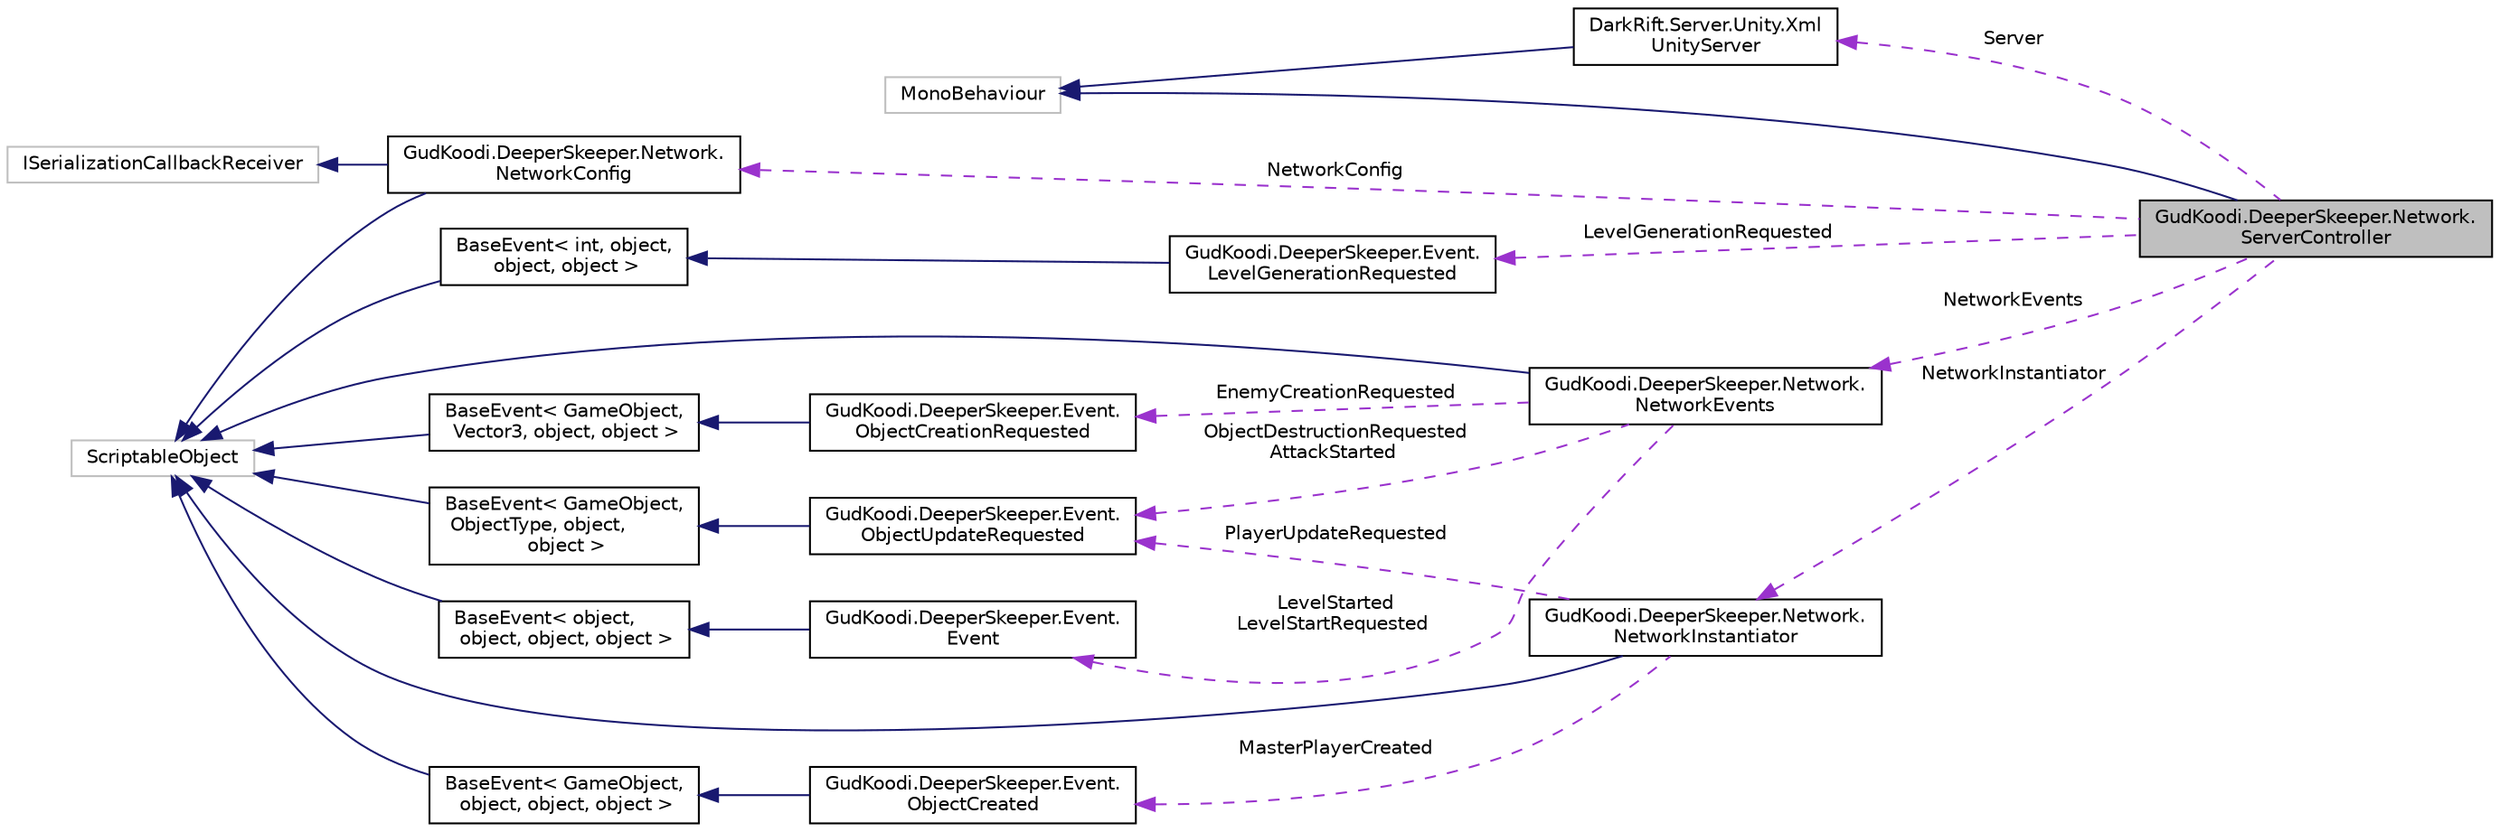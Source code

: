 digraph "GudKoodi.DeeperSkeeper.Network.ServerController"
{
 // LATEX_PDF_SIZE
  edge [fontname="Helvetica",fontsize="10",labelfontname="Helvetica",labelfontsize="10"];
  node [fontname="Helvetica",fontsize="10",shape=record];
  rankdir="LR";
  Node1 [label="GudKoodi.DeeperSkeeper.Network.\lServerController",height=0.2,width=0.4,color="black", fillcolor="grey75", style="filled", fontcolor="black",tooltip="Component that handles all communication between the server and all clients."];
  Node2 -> Node1 [dir="back",color="midnightblue",fontsize="10",style="solid",fontname="Helvetica"];
  Node2 [label="MonoBehaviour",height=0.2,width=0.4,color="grey75", fillcolor="white", style="filled",tooltip=" "];
  Node3 -> Node1 [dir="back",color="darkorchid3",fontsize="10",style="dashed",label=" NetworkConfig" ,fontname="Helvetica"];
  Node3 [label="GudKoodi.DeeperSkeeper.Network.\lNetworkConfig",height=0.2,width=0.4,color="black", fillcolor="white", style="filled",URL="$class_gud_koodi_1_1_deeper_skeeper_1_1_network_1_1_network_config.html",tooltip=" "];
  Node4 -> Node3 [dir="back",color="midnightblue",fontsize="10",style="solid",fontname="Helvetica"];
  Node4 [label="ScriptableObject",height=0.2,width=0.4,color="grey75", fillcolor="white", style="filled",tooltip=" "];
  Node5 -> Node3 [dir="back",color="midnightblue",fontsize="10",style="solid",fontname="Helvetica"];
  Node5 [label="ISerializationCallbackReceiver",height=0.2,width=0.4,color="grey75", fillcolor="white", style="filled",tooltip=" "];
  Node6 -> Node1 [dir="back",color="darkorchid3",fontsize="10",style="dashed",label=" NetworkEvents" ,fontname="Helvetica"];
  Node6 [label="GudKoodi.DeeperSkeeper.Network.\lNetworkEvents",height=0.2,width=0.4,color="black", fillcolor="white", style="filled",URL="$class_gud_koodi_1_1_deeper_skeeper_1_1_network_1_1_network_events.html",tooltip="Common network event container for client and server controllers."];
  Node4 -> Node6 [dir="back",color="midnightblue",fontsize="10",style="solid",fontname="Helvetica"];
  Node7 -> Node6 [dir="back",color="darkorchid3",fontsize="10",style="dashed",label=" EnemyCreationRequested" ,fontname="Helvetica"];
  Node7 [label="GudKoodi.DeeperSkeeper.Event.\lObjectCreationRequested",height=0.2,width=0.4,color="black", fillcolor="white", style="filled",URL="$class_gud_koodi_1_1_deeper_skeeper_1_1_event_1_1_object_creation_requested.html",tooltip="Event for requesting the creation of objects."];
  Node8 -> Node7 [dir="back",color="midnightblue",fontsize="10",style="solid",fontname="Helvetica"];
  Node8 [label="BaseEvent\< GameObject,\l Vector3, object, object \>",height=0.2,width=0.4,color="black", fillcolor="white", style="filled",URL="$class_gud_koodi_1_1_deeper_skeeper_1_1_event_1_1_base_event.html",tooltip="Base class for all events."];
  Node4 -> Node8 [dir="back",color="midnightblue",fontsize="10",style="solid",fontname="Helvetica"];
  Node9 -> Node6 [dir="back",color="darkorchid3",fontsize="10",style="dashed",label=" ObjectDestructionRequested\nAttackStarted" ,fontname="Helvetica"];
  Node9 [label="GudKoodi.DeeperSkeeper.Event.\lObjectUpdateRequested",height=0.2,width=0.4,color="black", fillcolor="white", style="filled",URL="$class_gud_koodi_1_1_deeper_skeeper_1_1_event_1_1_object_update_requested.html",tooltip="Event for requesting object updates."];
  Node10 -> Node9 [dir="back",color="midnightblue",fontsize="10",style="solid",fontname="Helvetica"];
  Node10 [label="BaseEvent\< GameObject,\l ObjectType, object,\l object \>",height=0.2,width=0.4,color="black", fillcolor="white", style="filled",URL="$class_gud_koodi_1_1_deeper_skeeper_1_1_event_1_1_base_event.html",tooltip="Base class for all events."];
  Node4 -> Node10 [dir="back",color="midnightblue",fontsize="10",style="solid",fontname="Helvetica"];
  Node11 -> Node6 [dir="back",color="darkorchid3",fontsize="10",style="dashed",label=" LevelStarted\nLevelStartRequested" ,fontname="Helvetica"];
  Node11 [label="GudKoodi.DeeperSkeeper.Event.\lEvent",height=0.2,width=0.4,color="black", fillcolor="white", style="filled",URL="$class_gud_koodi_1_1_deeper_skeeper_1_1_event_1_1_event.html",tooltip="Simple event with no arguments."];
  Node12 -> Node11 [dir="back",color="midnightblue",fontsize="10",style="solid",fontname="Helvetica"];
  Node12 [label="BaseEvent\< object,\l object, object, object \>",height=0.2,width=0.4,color="black", fillcolor="white", style="filled",URL="$class_gud_koodi_1_1_deeper_skeeper_1_1_event_1_1_base_event.html",tooltip="Base class for all events."];
  Node4 -> Node12 [dir="back",color="midnightblue",fontsize="10",style="solid",fontname="Helvetica"];
  Node13 -> Node1 [dir="back",color="darkorchid3",fontsize="10",style="dashed",label=" NetworkInstantiator" ,fontname="Helvetica"];
  Node13 [label="GudKoodi.DeeperSkeeper.Network.\lNetworkInstantiator",height=0.2,width=0.4,color="black", fillcolor="white", style="filled",URL="$class_gud_koodi_1_1_deeper_skeeper_1_1_network_1_1_network_instantiator.html",tooltip="Utility object for creating new gameobjects from assigned prefabs"];
  Node4 -> Node13 [dir="back",color="midnightblue",fontsize="10",style="solid",fontname="Helvetica"];
  Node9 -> Node13 [dir="back",color="darkorchid3",fontsize="10",style="dashed",label=" PlayerUpdateRequested" ,fontname="Helvetica"];
  Node14 -> Node13 [dir="back",color="darkorchid3",fontsize="10",style="dashed",label=" MasterPlayerCreated" ,fontname="Helvetica"];
  Node14 [label="GudKoodi.DeeperSkeeper.Event.\lObjectCreated",height=0.2,width=0.4,color="black", fillcolor="white", style="filled",URL="$class_gud_koodi_1_1_deeper_skeeper_1_1_event_1_1_object_created.html",tooltip="Event for reacting to object creations."];
  Node15 -> Node14 [dir="back",color="midnightblue",fontsize="10",style="solid",fontname="Helvetica"];
  Node15 [label="BaseEvent\< GameObject,\l object, object, object \>",height=0.2,width=0.4,color="black", fillcolor="white", style="filled",URL="$class_gud_koodi_1_1_deeper_skeeper_1_1_event_1_1_base_event.html",tooltip="Base class for all events."];
  Node4 -> Node15 [dir="back",color="midnightblue",fontsize="10",style="solid",fontname="Helvetica"];
  Node16 -> Node1 [dir="back",color="darkorchid3",fontsize="10",style="dashed",label=" LevelGenerationRequested" ,fontname="Helvetica"];
  Node16 [label="GudKoodi.DeeperSkeeper.Event.\lLevelGenerationRequested",height=0.2,width=0.4,color="black", fillcolor="white", style="filled",URL="$class_gud_koodi_1_1_deeper_skeeper_1_1_event_1_1_level_generation_requested.html",tooltip="Event for requesting level generation."];
  Node17 -> Node16 [dir="back",color="midnightblue",fontsize="10",style="solid",fontname="Helvetica"];
  Node17 [label="BaseEvent\< int, object,\l object, object \>",height=0.2,width=0.4,color="black", fillcolor="white", style="filled",URL="$class_gud_koodi_1_1_deeper_skeeper_1_1_event_1_1_base_event.html",tooltip="Base class for all events."];
  Node4 -> Node17 [dir="back",color="midnightblue",fontsize="10",style="solid",fontname="Helvetica"];
  Node18 -> Node1 [dir="back",color="darkorchid3",fontsize="10",style="dashed",label=" Server" ,fontname="Helvetica"];
  Node18 [label="DarkRift.Server.Unity.Xml\lUnityServer",height=0.2,width=0.4,color="black", fillcolor="white", style="filled",URL="$class_dark_rift_1_1_server_1_1_unity_1_1_xml_unity_server.html",tooltip=" "];
  Node2 -> Node18 [dir="back",color="midnightblue",fontsize="10",style="solid",fontname="Helvetica"];
}
